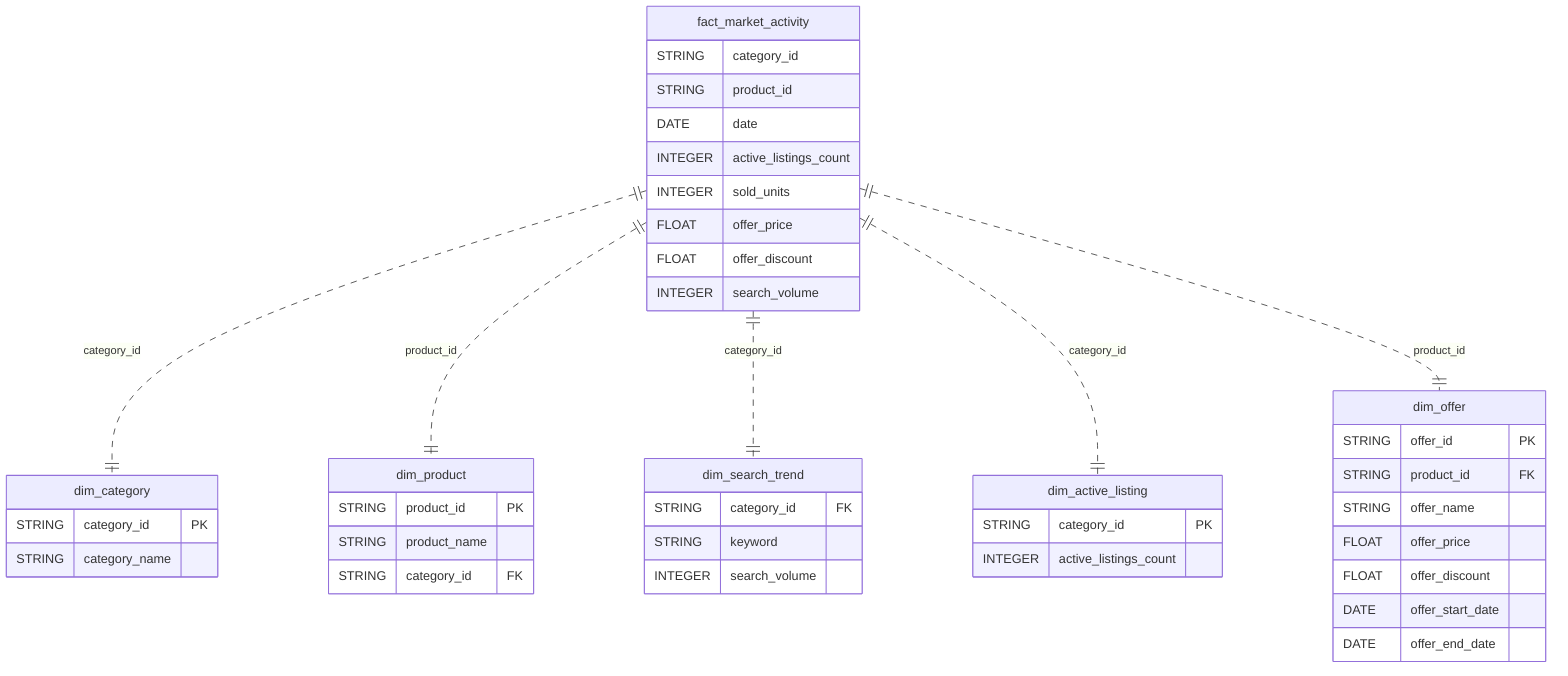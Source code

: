 erDiagram
    fact_market_activity {
        STRING category_id
        STRING product_id
        DATE date
        INTEGER active_listings_count
        INTEGER sold_units
        FLOAT offer_price
        FLOAT offer_discount
        INTEGER search_volume
    }
    
    dim_category {
        STRING category_id PK
        STRING category_name
    }
    
    dim_product {
        STRING product_id PK
        STRING product_name
        STRING category_id FK
    }
    
    dim_search_trend {
        STRING category_id FK
        STRING keyword
        INTEGER search_volume
    }
    
    dim_active_listing {
        STRING category_id PK
        INTEGER active_listings_count
    }
    
    dim_offer {
        STRING offer_id PK
        STRING product_id FK
        STRING offer_name
        FLOAT offer_price
        FLOAT offer_discount
        DATE offer_start_date
        DATE offer_end_date
    }

    fact_market_activity ||..|| dim_category : "category_id"
    fact_market_activity ||..|| dim_product : "product_id"
    fact_market_activity ||..|| dim_search_trend : "category_id"
    fact_market_activity ||..|| dim_active_listing : "category_id"
    fact_market_activity ||..|| dim_offer : "product_id"